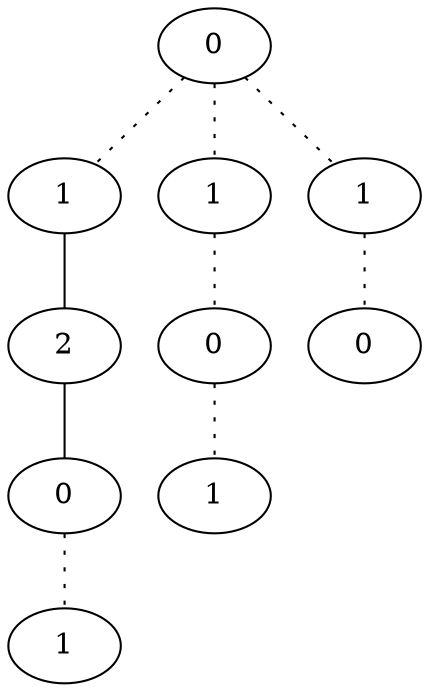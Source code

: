 graph {
a0[label=0];
a1[label=1];
a2[label=2];
a3[label=0];
a4[label=1];
a5[label=1];
a6[label=0];
a7[label=1];
a8[label=1];
a9[label=0];
a0 -- a1 [style=dotted];
a0 -- a5 [style=dotted];
a0 -- a8 [style=dotted];
a1 -- a2;
a2 -- a3;
a3 -- a4 [style=dotted];
a5 -- a6 [style=dotted];
a6 -- a7 [style=dotted];
a8 -- a9 [style=dotted];
}
